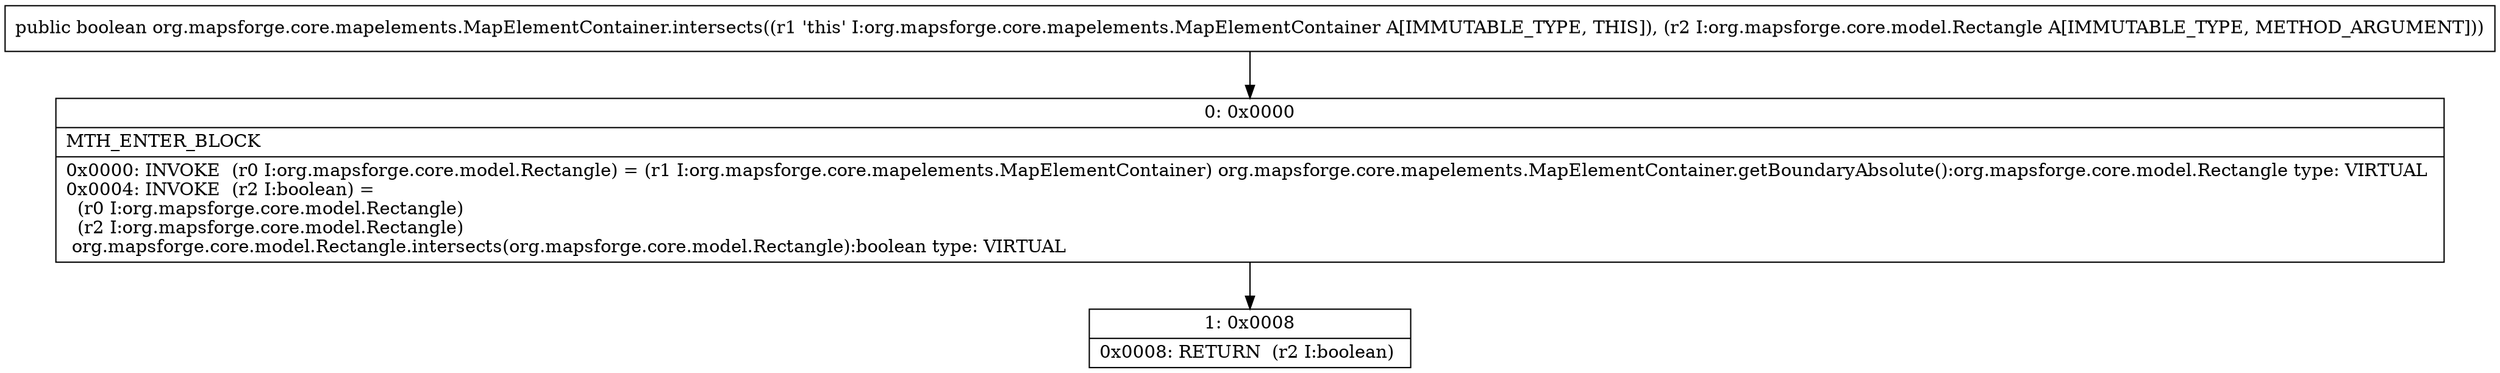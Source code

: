 digraph "CFG fororg.mapsforge.core.mapelements.MapElementContainer.intersects(Lorg\/mapsforge\/core\/model\/Rectangle;)Z" {
Node_0 [shape=record,label="{0\:\ 0x0000|MTH_ENTER_BLOCK\l|0x0000: INVOKE  (r0 I:org.mapsforge.core.model.Rectangle) = (r1 I:org.mapsforge.core.mapelements.MapElementContainer) org.mapsforge.core.mapelements.MapElementContainer.getBoundaryAbsolute():org.mapsforge.core.model.Rectangle type: VIRTUAL \l0x0004: INVOKE  (r2 I:boolean) = \l  (r0 I:org.mapsforge.core.model.Rectangle)\l  (r2 I:org.mapsforge.core.model.Rectangle)\l org.mapsforge.core.model.Rectangle.intersects(org.mapsforge.core.model.Rectangle):boolean type: VIRTUAL \l}"];
Node_1 [shape=record,label="{1\:\ 0x0008|0x0008: RETURN  (r2 I:boolean) \l}"];
MethodNode[shape=record,label="{public boolean org.mapsforge.core.mapelements.MapElementContainer.intersects((r1 'this' I:org.mapsforge.core.mapelements.MapElementContainer A[IMMUTABLE_TYPE, THIS]), (r2 I:org.mapsforge.core.model.Rectangle A[IMMUTABLE_TYPE, METHOD_ARGUMENT])) }"];
MethodNode -> Node_0;
Node_0 -> Node_1;
}

